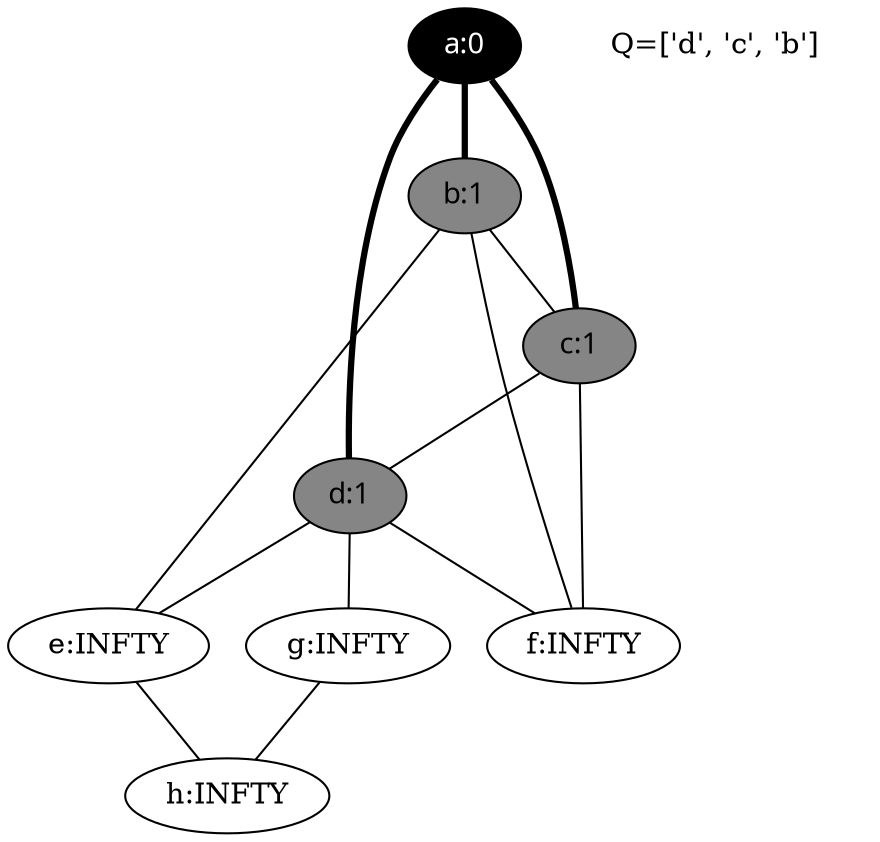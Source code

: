 Graph {
a [ label="a:0" fontcolor=white style=filled fontname="time-bold" fillcolor=black ];
b [ label="b:1" style=filled fontname="time-bold" fillcolor=gray52 ];
c [ label="c:1" style=filled fontname="time-bold" fillcolor=gray52 ];
d [ label="d:1" style=filled fontname="time-bold" fillcolor=gray52 ];
e [ label="e:INFTY" ];
f [ label="f:INFTY" ];
g [ label="g:INFTY" ];
h [ label="h:INFTY" ];
a--d[label="", penwidth=3];
a--b[label="", penwidth=3];
a--c[label="", penwidth=3];
b--e[label="", penwidth=1];
b--f[label="", penwidth=1];
b--c[label="", penwidth=1];
c--d[label="", penwidth=1];
c--f[label="", penwidth=1];
d--e[label="", penwidth=1];
d--f[label="", penwidth=1];
d--g[label="", penwidth=1];
e--h[label="", penwidth=1];
g--h[label="", penwidth=1];
legend[label="Q=['d', 'c', 'b']", color=white];
}